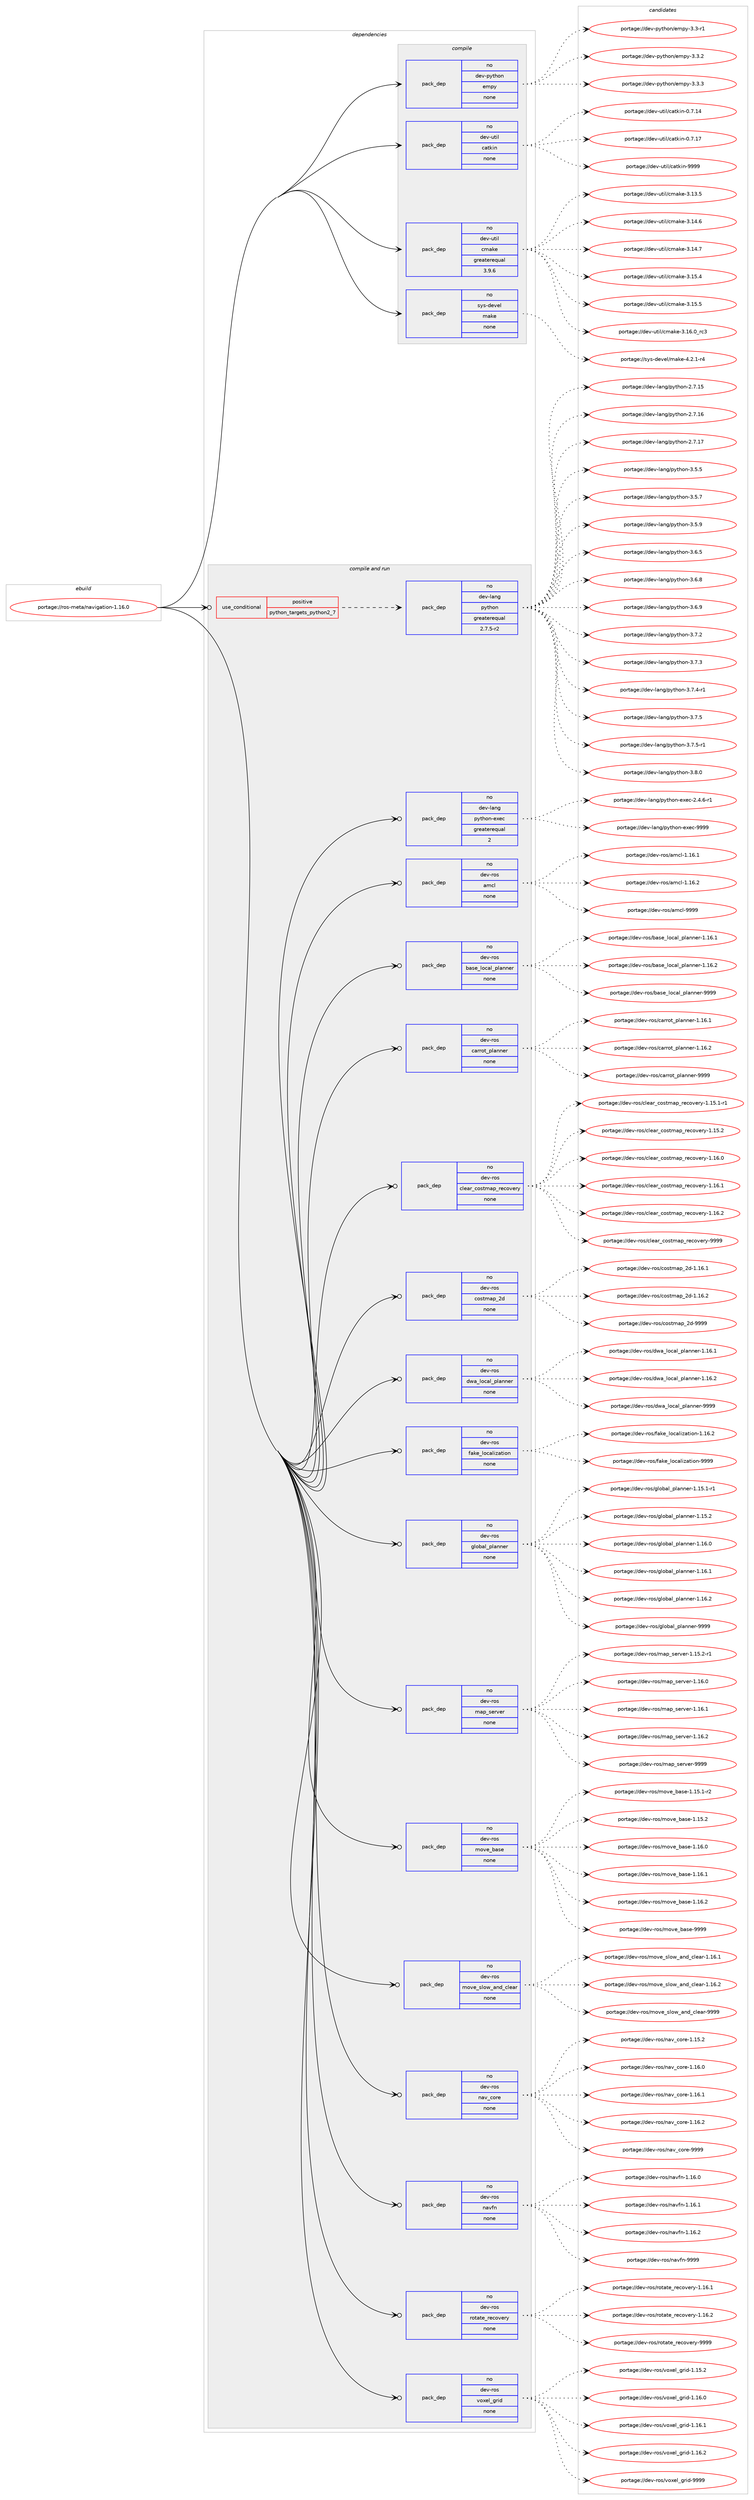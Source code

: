 digraph prolog {

# *************
# Graph options
# *************

newrank=true;
concentrate=true;
compound=true;
graph [rankdir=LR,fontname=Helvetica,fontsize=10,ranksep=1.5];#, ranksep=2.5, nodesep=0.2];
edge  [arrowhead=vee];
node  [fontname=Helvetica,fontsize=10];

# **********
# The ebuild
# **********

subgraph cluster_leftcol {
color=gray;
rank=same;
label=<<i>ebuild</i>>;
id [label="portage://ros-meta/navigation-1.16.0", color=red, width=4, href="../ros-meta/navigation-1.16.0.svg"];
}

# ****************
# The dependencies
# ****************

subgraph cluster_midcol {
color=gray;
label=<<i>dependencies</i>>;
subgraph cluster_compile {
fillcolor="#eeeeee";
style=filled;
label=<<i>compile</i>>;
subgraph pack279126 {
dependency380539 [label=<<TABLE BORDER="0" CELLBORDER="1" CELLSPACING="0" CELLPADDING="4" WIDTH="220"><TR><TD ROWSPAN="6" CELLPADDING="30">pack_dep</TD></TR><TR><TD WIDTH="110">no</TD></TR><TR><TD>dev-python</TD></TR><TR><TD>empy</TD></TR><TR><TD>none</TD></TR><TR><TD></TD></TR></TABLE>>, shape=none, color=blue];
}
id:e -> dependency380539:w [weight=20,style="solid",arrowhead="vee"];
subgraph pack279127 {
dependency380540 [label=<<TABLE BORDER="0" CELLBORDER="1" CELLSPACING="0" CELLPADDING="4" WIDTH="220"><TR><TD ROWSPAN="6" CELLPADDING="30">pack_dep</TD></TR><TR><TD WIDTH="110">no</TD></TR><TR><TD>dev-util</TD></TR><TR><TD>catkin</TD></TR><TR><TD>none</TD></TR><TR><TD></TD></TR></TABLE>>, shape=none, color=blue];
}
id:e -> dependency380540:w [weight=20,style="solid",arrowhead="vee"];
subgraph pack279128 {
dependency380541 [label=<<TABLE BORDER="0" CELLBORDER="1" CELLSPACING="0" CELLPADDING="4" WIDTH="220"><TR><TD ROWSPAN="6" CELLPADDING="30">pack_dep</TD></TR><TR><TD WIDTH="110">no</TD></TR><TR><TD>dev-util</TD></TR><TR><TD>cmake</TD></TR><TR><TD>greaterequal</TD></TR><TR><TD>3.9.6</TD></TR></TABLE>>, shape=none, color=blue];
}
id:e -> dependency380541:w [weight=20,style="solid",arrowhead="vee"];
subgraph pack279129 {
dependency380542 [label=<<TABLE BORDER="0" CELLBORDER="1" CELLSPACING="0" CELLPADDING="4" WIDTH="220"><TR><TD ROWSPAN="6" CELLPADDING="30">pack_dep</TD></TR><TR><TD WIDTH="110">no</TD></TR><TR><TD>sys-devel</TD></TR><TR><TD>make</TD></TR><TR><TD>none</TD></TR><TR><TD></TD></TR></TABLE>>, shape=none, color=blue];
}
id:e -> dependency380542:w [weight=20,style="solid",arrowhead="vee"];
}
subgraph cluster_compileandrun {
fillcolor="#eeeeee";
style=filled;
label=<<i>compile and run</i>>;
subgraph cond94985 {
dependency380543 [label=<<TABLE BORDER="0" CELLBORDER="1" CELLSPACING="0" CELLPADDING="4"><TR><TD ROWSPAN="3" CELLPADDING="10">use_conditional</TD></TR><TR><TD>positive</TD></TR><TR><TD>python_targets_python2_7</TD></TR></TABLE>>, shape=none, color=red];
subgraph pack279130 {
dependency380544 [label=<<TABLE BORDER="0" CELLBORDER="1" CELLSPACING="0" CELLPADDING="4" WIDTH="220"><TR><TD ROWSPAN="6" CELLPADDING="30">pack_dep</TD></TR><TR><TD WIDTH="110">no</TD></TR><TR><TD>dev-lang</TD></TR><TR><TD>python</TD></TR><TR><TD>greaterequal</TD></TR><TR><TD>2.7.5-r2</TD></TR></TABLE>>, shape=none, color=blue];
}
dependency380543:e -> dependency380544:w [weight=20,style="dashed",arrowhead="vee"];
}
id:e -> dependency380543:w [weight=20,style="solid",arrowhead="odotvee"];
subgraph pack279131 {
dependency380545 [label=<<TABLE BORDER="0" CELLBORDER="1" CELLSPACING="0" CELLPADDING="4" WIDTH="220"><TR><TD ROWSPAN="6" CELLPADDING="30">pack_dep</TD></TR><TR><TD WIDTH="110">no</TD></TR><TR><TD>dev-lang</TD></TR><TR><TD>python-exec</TD></TR><TR><TD>greaterequal</TD></TR><TR><TD>2</TD></TR></TABLE>>, shape=none, color=blue];
}
id:e -> dependency380545:w [weight=20,style="solid",arrowhead="odotvee"];
subgraph pack279132 {
dependency380546 [label=<<TABLE BORDER="0" CELLBORDER="1" CELLSPACING="0" CELLPADDING="4" WIDTH="220"><TR><TD ROWSPAN="6" CELLPADDING="30">pack_dep</TD></TR><TR><TD WIDTH="110">no</TD></TR><TR><TD>dev-ros</TD></TR><TR><TD>amcl</TD></TR><TR><TD>none</TD></TR><TR><TD></TD></TR></TABLE>>, shape=none, color=blue];
}
id:e -> dependency380546:w [weight=20,style="solid",arrowhead="odotvee"];
subgraph pack279133 {
dependency380547 [label=<<TABLE BORDER="0" CELLBORDER="1" CELLSPACING="0" CELLPADDING="4" WIDTH="220"><TR><TD ROWSPAN="6" CELLPADDING="30">pack_dep</TD></TR><TR><TD WIDTH="110">no</TD></TR><TR><TD>dev-ros</TD></TR><TR><TD>base_local_planner</TD></TR><TR><TD>none</TD></TR><TR><TD></TD></TR></TABLE>>, shape=none, color=blue];
}
id:e -> dependency380547:w [weight=20,style="solid",arrowhead="odotvee"];
subgraph pack279134 {
dependency380548 [label=<<TABLE BORDER="0" CELLBORDER="1" CELLSPACING="0" CELLPADDING="4" WIDTH="220"><TR><TD ROWSPAN="6" CELLPADDING="30">pack_dep</TD></TR><TR><TD WIDTH="110">no</TD></TR><TR><TD>dev-ros</TD></TR><TR><TD>carrot_planner</TD></TR><TR><TD>none</TD></TR><TR><TD></TD></TR></TABLE>>, shape=none, color=blue];
}
id:e -> dependency380548:w [weight=20,style="solid",arrowhead="odotvee"];
subgraph pack279135 {
dependency380549 [label=<<TABLE BORDER="0" CELLBORDER="1" CELLSPACING="0" CELLPADDING="4" WIDTH="220"><TR><TD ROWSPAN="6" CELLPADDING="30">pack_dep</TD></TR><TR><TD WIDTH="110">no</TD></TR><TR><TD>dev-ros</TD></TR><TR><TD>clear_costmap_recovery</TD></TR><TR><TD>none</TD></TR><TR><TD></TD></TR></TABLE>>, shape=none, color=blue];
}
id:e -> dependency380549:w [weight=20,style="solid",arrowhead="odotvee"];
subgraph pack279136 {
dependency380550 [label=<<TABLE BORDER="0" CELLBORDER="1" CELLSPACING="0" CELLPADDING="4" WIDTH="220"><TR><TD ROWSPAN="6" CELLPADDING="30">pack_dep</TD></TR><TR><TD WIDTH="110">no</TD></TR><TR><TD>dev-ros</TD></TR><TR><TD>costmap_2d</TD></TR><TR><TD>none</TD></TR><TR><TD></TD></TR></TABLE>>, shape=none, color=blue];
}
id:e -> dependency380550:w [weight=20,style="solid",arrowhead="odotvee"];
subgraph pack279137 {
dependency380551 [label=<<TABLE BORDER="0" CELLBORDER="1" CELLSPACING="0" CELLPADDING="4" WIDTH="220"><TR><TD ROWSPAN="6" CELLPADDING="30">pack_dep</TD></TR><TR><TD WIDTH="110">no</TD></TR><TR><TD>dev-ros</TD></TR><TR><TD>dwa_local_planner</TD></TR><TR><TD>none</TD></TR><TR><TD></TD></TR></TABLE>>, shape=none, color=blue];
}
id:e -> dependency380551:w [weight=20,style="solid",arrowhead="odotvee"];
subgraph pack279138 {
dependency380552 [label=<<TABLE BORDER="0" CELLBORDER="1" CELLSPACING="0" CELLPADDING="4" WIDTH="220"><TR><TD ROWSPAN="6" CELLPADDING="30">pack_dep</TD></TR><TR><TD WIDTH="110">no</TD></TR><TR><TD>dev-ros</TD></TR><TR><TD>fake_localization</TD></TR><TR><TD>none</TD></TR><TR><TD></TD></TR></TABLE>>, shape=none, color=blue];
}
id:e -> dependency380552:w [weight=20,style="solid",arrowhead="odotvee"];
subgraph pack279139 {
dependency380553 [label=<<TABLE BORDER="0" CELLBORDER="1" CELLSPACING="0" CELLPADDING="4" WIDTH="220"><TR><TD ROWSPAN="6" CELLPADDING="30">pack_dep</TD></TR><TR><TD WIDTH="110">no</TD></TR><TR><TD>dev-ros</TD></TR><TR><TD>global_planner</TD></TR><TR><TD>none</TD></TR><TR><TD></TD></TR></TABLE>>, shape=none, color=blue];
}
id:e -> dependency380553:w [weight=20,style="solid",arrowhead="odotvee"];
subgraph pack279140 {
dependency380554 [label=<<TABLE BORDER="0" CELLBORDER="1" CELLSPACING="0" CELLPADDING="4" WIDTH="220"><TR><TD ROWSPAN="6" CELLPADDING="30">pack_dep</TD></TR><TR><TD WIDTH="110">no</TD></TR><TR><TD>dev-ros</TD></TR><TR><TD>map_server</TD></TR><TR><TD>none</TD></TR><TR><TD></TD></TR></TABLE>>, shape=none, color=blue];
}
id:e -> dependency380554:w [weight=20,style="solid",arrowhead="odotvee"];
subgraph pack279141 {
dependency380555 [label=<<TABLE BORDER="0" CELLBORDER="1" CELLSPACING="0" CELLPADDING="4" WIDTH="220"><TR><TD ROWSPAN="6" CELLPADDING="30">pack_dep</TD></TR><TR><TD WIDTH="110">no</TD></TR><TR><TD>dev-ros</TD></TR><TR><TD>move_base</TD></TR><TR><TD>none</TD></TR><TR><TD></TD></TR></TABLE>>, shape=none, color=blue];
}
id:e -> dependency380555:w [weight=20,style="solid",arrowhead="odotvee"];
subgraph pack279142 {
dependency380556 [label=<<TABLE BORDER="0" CELLBORDER="1" CELLSPACING="0" CELLPADDING="4" WIDTH="220"><TR><TD ROWSPAN="6" CELLPADDING="30">pack_dep</TD></TR><TR><TD WIDTH="110">no</TD></TR><TR><TD>dev-ros</TD></TR><TR><TD>move_slow_and_clear</TD></TR><TR><TD>none</TD></TR><TR><TD></TD></TR></TABLE>>, shape=none, color=blue];
}
id:e -> dependency380556:w [weight=20,style="solid",arrowhead="odotvee"];
subgraph pack279143 {
dependency380557 [label=<<TABLE BORDER="0" CELLBORDER="1" CELLSPACING="0" CELLPADDING="4" WIDTH="220"><TR><TD ROWSPAN="6" CELLPADDING="30">pack_dep</TD></TR><TR><TD WIDTH="110">no</TD></TR><TR><TD>dev-ros</TD></TR><TR><TD>nav_core</TD></TR><TR><TD>none</TD></TR><TR><TD></TD></TR></TABLE>>, shape=none, color=blue];
}
id:e -> dependency380557:w [weight=20,style="solid",arrowhead="odotvee"];
subgraph pack279144 {
dependency380558 [label=<<TABLE BORDER="0" CELLBORDER="1" CELLSPACING="0" CELLPADDING="4" WIDTH="220"><TR><TD ROWSPAN="6" CELLPADDING="30">pack_dep</TD></TR><TR><TD WIDTH="110">no</TD></TR><TR><TD>dev-ros</TD></TR><TR><TD>navfn</TD></TR><TR><TD>none</TD></TR><TR><TD></TD></TR></TABLE>>, shape=none, color=blue];
}
id:e -> dependency380558:w [weight=20,style="solid",arrowhead="odotvee"];
subgraph pack279145 {
dependency380559 [label=<<TABLE BORDER="0" CELLBORDER="1" CELLSPACING="0" CELLPADDING="4" WIDTH="220"><TR><TD ROWSPAN="6" CELLPADDING="30">pack_dep</TD></TR><TR><TD WIDTH="110">no</TD></TR><TR><TD>dev-ros</TD></TR><TR><TD>rotate_recovery</TD></TR><TR><TD>none</TD></TR><TR><TD></TD></TR></TABLE>>, shape=none, color=blue];
}
id:e -> dependency380559:w [weight=20,style="solid",arrowhead="odotvee"];
subgraph pack279146 {
dependency380560 [label=<<TABLE BORDER="0" CELLBORDER="1" CELLSPACING="0" CELLPADDING="4" WIDTH="220"><TR><TD ROWSPAN="6" CELLPADDING="30">pack_dep</TD></TR><TR><TD WIDTH="110">no</TD></TR><TR><TD>dev-ros</TD></TR><TR><TD>voxel_grid</TD></TR><TR><TD>none</TD></TR><TR><TD></TD></TR></TABLE>>, shape=none, color=blue];
}
id:e -> dependency380560:w [weight=20,style="solid",arrowhead="odotvee"];
}
subgraph cluster_run {
fillcolor="#eeeeee";
style=filled;
label=<<i>run</i>>;
}
}

# **************
# The candidates
# **************

subgraph cluster_choices {
rank=same;
color=gray;
label=<<i>candidates</i>>;

subgraph choice279126 {
color=black;
nodesep=1;
choiceportage1001011184511212111610411111047101109112121455146514511449 [label="portage://dev-python/empy-3.3-r1", color=red, width=4,href="../dev-python/empy-3.3-r1.svg"];
choiceportage1001011184511212111610411111047101109112121455146514650 [label="portage://dev-python/empy-3.3.2", color=red, width=4,href="../dev-python/empy-3.3.2.svg"];
choiceportage1001011184511212111610411111047101109112121455146514651 [label="portage://dev-python/empy-3.3.3", color=red, width=4,href="../dev-python/empy-3.3.3.svg"];
dependency380539:e -> choiceportage1001011184511212111610411111047101109112121455146514511449:w [style=dotted,weight="100"];
dependency380539:e -> choiceportage1001011184511212111610411111047101109112121455146514650:w [style=dotted,weight="100"];
dependency380539:e -> choiceportage1001011184511212111610411111047101109112121455146514651:w [style=dotted,weight="100"];
}
subgraph choice279127 {
color=black;
nodesep=1;
choiceportage1001011184511711610510847999711610710511045484655464952 [label="portage://dev-util/catkin-0.7.14", color=red, width=4,href="../dev-util/catkin-0.7.14.svg"];
choiceportage1001011184511711610510847999711610710511045484655464955 [label="portage://dev-util/catkin-0.7.17", color=red, width=4,href="../dev-util/catkin-0.7.17.svg"];
choiceportage100101118451171161051084799971161071051104557575757 [label="portage://dev-util/catkin-9999", color=red, width=4,href="../dev-util/catkin-9999.svg"];
dependency380540:e -> choiceportage1001011184511711610510847999711610710511045484655464952:w [style=dotted,weight="100"];
dependency380540:e -> choiceportage1001011184511711610510847999711610710511045484655464955:w [style=dotted,weight="100"];
dependency380540:e -> choiceportage100101118451171161051084799971161071051104557575757:w [style=dotted,weight="100"];
}
subgraph choice279128 {
color=black;
nodesep=1;
choiceportage1001011184511711610510847991099710710145514649514653 [label="portage://dev-util/cmake-3.13.5", color=red, width=4,href="../dev-util/cmake-3.13.5.svg"];
choiceportage1001011184511711610510847991099710710145514649524654 [label="portage://dev-util/cmake-3.14.6", color=red, width=4,href="../dev-util/cmake-3.14.6.svg"];
choiceportage1001011184511711610510847991099710710145514649524655 [label="portage://dev-util/cmake-3.14.7", color=red, width=4,href="../dev-util/cmake-3.14.7.svg"];
choiceportage1001011184511711610510847991099710710145514649534652 [label="portage://dev-util/cmake-3.15.4", color=red, width=4,href="../dev-util/cmake-3.15.4.svg"];
choiceportage1001011184511711610510847991099710710145514649534653 [label="portage://dev-util/cmake-3.15.5", color=red, width=4,href="../dev-util/cmake-3.15.5.svg"];
choiceportage1001011184511711610510847991099710710145514649544648951149951 [label="portage://dev-util/cmake-3.16.0_rc3", color=red, width=4,href="../dev-util/cmake-3.16.0_rc3.svg"];
dependency380541:e -> choiceportage1001011184511711610510847991099710710145514649514653:w [style=dotted,weight="100"];
dependency380541:e -> choiceportage1001011184511711610510847991099710710145514649524654:w [style=dotted,weight="100"];
dependency380541:e -> choiceportage1001011184511711610510847991099710710145514649524655:w [style=dotted,weight="100"];
dependency380541:e -> choiceportage1001011184511711610510847991099710710145514649534652:w [style=dotted,weight="100"];
dependency380541:e -> choiceportage1001011184511711610510847991099710710145514649534653:w [style=dotted,weight="100"];
dependency380541:e -> choiceportage1001011184511711610510847991099710710145514649544648951149951:w [style=dotted,weight="100"];
}
subgraph choice279129 {
color=black;
nodesep=1;
choiceportage1151211154510010111810110847109971071014552465046494511452 [label="portage://sys-devel/make-4.2.1-r4", color=red, width=4,href="../sys-devel/make-4.2.1-r4.svg"];
dependency380542:e -> choiceportage1151211154510010111810110847109971071014552465046494511452:w [style=dotted,weight="100"];
}
subgraph choice279130 {
color=black;
nodesep=1;
choiceportage10010111845108971101034711212111610411111045504655464953 [label="portage://dev-lang/python-2.7.15", color=red, width=4,href="../dev-lang/python-2.7.15.svg"];
choiceportage10010111845108971101034711212111610411111045504655464954 [label="portage://dev-lang/python-2.7.16", color=red, width=4,href="../dev-lang/python-2.7.16.svg"];
choiceportage10010111845108971101034711212111610411111045504655464955 [label="portage://dev-lang/python-2.7.17", color=red, width=4,href="../dev-lang/python-2.7.17.svg"];
choiceportage100101118451089711010347112121116104111110455146534653 [label="portage://dev-lang/python-3.5.5", color=red, width=4,href="../dev-lang/python-3.5.5.svg"];
choiceportage100101118451089711010347112121116104111110455146534655 [label="portage://dev-lang/python-3.5.7", color=red, width=4,href="../dev-lang/python-3.5.7.svg"];
choiceportage100101118451089711010347112121116104111110455146534657 [label="portage://dev-lang/python-3.5.9", color=red, width=4,href="../dev-lang/python-3.5.9.svg"];
choiceportage100101118451089711010347112121116104111110455146544653 [label="portage://dev-lang/python-3.6.5", color=red, width=4,href="../dev-lang/python-3.6.5.svg"];
choiceportage100101118451089711010347112121116104111110455146544656 [label="portage://dev-lang/python-3.6.8", color=red, width=4,href="../dev-lang/python-3.6.8.svg"];
choiceportage100101118451089711010347112121116104111110455146544657 [label="portage://dev-lang/python-3.6.9", color=red, width=4,href="../dev-lang/python-3.6.9.svg"];
choiceportage100101118451089711010347112121116104111110455146554650 [label="portage://dev-lang/python-3.7.2", color=red, width=4,href="../dev-lang/python-3.7.2.svg"];
choiceportage100101118451089711010347112121116104111110455146554651 [label="portage://dev-lang/python-3.7.3", color=red, width=4,href="../dev-lang/python-3.7.3.svg"];
choiceportage1001011184510897110103471121211161041111104551465546524511449 [label="portage://dev-lang/python-3.7.4-r1", color=red, width=4,href="../dev-lang/python-3.7.4-r1.svg"];
choiceportage100101118451089711010347112121116104111110455146554653 [label="portage://dev-lang/python-3.7.5", color=red, width=4,href="../dev-lang/python-3.7.5.svg"];
choiceportage1001011184510897110103471121211161041111104551465546534511449 [label="portage://dev-lang/python-3.7.5-r1", color=red, width=4,href="../dev-lang/python-3.7.5-r1.svg"];
choiceportage100101118451089711010347112121116104111110455146564648 [label="portage://dev-lang/python-3.8.0", color=red, width=4,href="../dev-lang/python-3.8.0.svg"];
dependency380544:e -> choiceportage10010111845108971101034711212111610411111045504655464953:w [style=dotted,weight="100"];
dependency380544:e -> choiceportage10010111845108971101034711212111610411111045504655464954:w [style=dotted,weight="100"];
dependency380544:e -> choiceportage10010111845108971101034711212111610411111045504655464955:w [style=dotted,weight="100"];
dependency380544:e -> choiceportage100101118451089711010347112121116104111110455146534653:w [style=dotted,weight="100"];
dependency380544:e -> choiceportage100101118451089711010347112121116104111110455146534655:w [style=dotted,weight="100"];
dependency380544:e -> choiceportage100101118451089711010347112121116104111110455146534657:w [style=dotted,weight="100"];
dependency380544:e -> choiceportage100101118451089711010347112121116104111110455146544653:w [style=dotted,weight="100"];
dependency380544:e -> choiceportage100101118451089711010347112121116104111110455146544656:w [style=dotted,weight="100"];
dependency380544:e -> choiceportage100101118451089711010347112121116104111110455146544657:w [style=dotted,weight="100"];
dependency380544:e -> choiceportage100101118451089711010347112121116104111110455146554650:w [style=dotted,weight="100"];
dependency380544:e -> choiceportage100101118451089711010347112121116104111110455146554651:w [style=dotted,weight="100"];
dependency380544:e -> choiceportage1001011184510897110103471121211161041111104551465546524511449:w [style=dotted,weight="100"];
dependency380544:e -> choiceportage100101118451089711010347112121116104111110455146554653:w [style=dotted,weight="100"];
dependency380544:e -> choiceportage1001011184510897110103471121211161041111104551465546534511449:w [style=dotted,weight="100"];
dependency380544:e -> choiceportage100101118451089711010347112121116104111110455146564648:w [style=dotted,weight="100"];
}
subgraph choice279131 {
color=black;
nodesep=1;
choiceportage10010111845108971101034711212111610411111045101120101994550465246544511449 [label="portage://dev-lang/python-exec-2.4.6-r1", color=red, width=4,href="../dev-lang/python-exec-2.4.6-r1.svg"];
choiceportage10010111845108971101034711212111610411111045101120101994557575757 [label="portage://dev-lang/python-exec-9999", color=red, width=4,href="../dev-lang/python-exec-9999.svg"];
dependency380545:e -> choiceportage10010111845108971101034711212111610411111045101120101994550465246544511449:w [style=dotted,weight="100"];
dependency380545:e -> choiceportage10010111845108971101034711212111610411111045101120101994557575757:w [style=dotted,weight="100"];
}
subgraph choice279132 {
color=black;
nodesep=1;
choiceportage1001011184511411111547971099910845494649544649 [label="portage://dev-ros/amcl-1.16.1", color=red, width=4,href="../dev-ros/amcl-1.16.1.svg"];
choiceportage1001011184511411111547971099910845494649544650 [label="portage://dev-ros/amcl-1.16.2", color=red, width=4,href="../dev-ros/amcl-1.16.2.svg"];
choiceportage100101118451141111154797109991084557575757 [label="portage://dev-ros/amcl-9999", color=red, width=4,href="../dev-ros/amcl-9999.svg"];
dependency380546:e -> choiceportage1001011184511411111547971099910845494649544649:w [style=dotted,weight="100"];
dependency380546:e -> choiceportage1001011184511411111547971099910845494649544650:w [style=dotted,weight="100"];
dependency380546:e -> choiceportage100101118451141111154797109991084557575757:w [style=dotted,weight="100"];
}
subgraph choice279133 {
color=black;
nodesep=1;
choiceportage10010111845114111115479897115101951081119997108951121089711011010111445494649544649 [label="portage://dev-ros/base_local_planner-1.16.1", color=red, width=4,href="../dev-ros/base_local_planner-1.16.1.svg"];
choiceportage10010111845114111115479897115101951081119997108951121089711011010111445494649544650 [label="portage://dev-ros/base_local_planner-1.16.2", color=red, width=4,href="../dev-ros/base_local_planner-1.16.2.svg"];
choiceportage1001011184511411111547989711510195108111999710895112108971101101011144557575757 [label="portage://dev-ros/base_local_planner-9999", color=red, width=4,href="../dev-ros/base_local_planner-9999.svg"];
dependency380547:e -> choiceportage10010111845114111115479897115101951081119997108951121089711011010111445494649544649:w [style=dotted,weight="100"];
dependency380547:e -> choiceportage10010111845114111115479897115101951081119997108951121089711011010111445494649544650:w [style=dotted,weight="100"];
dependency380547:e -> choiceportage1001011184511411111547989711510195108111999710895112108971101101011144557575757:w [style=dotted,weight="100"];
}
subgraph choice279134 {
color=black;
nodesep=1;
choiceportage10010111845114111115479997114114111116951121089711011010111445494649544649 [label="portage://dev-ros/carrot_planner-1.16.1", color=red, width=4,href="../dev-ros/carrot_planner-1.16.1.svg"];
choiceportage10010111845114111115479997114114111116951121089711011010111445494649544650 [label="portage://dev-ros/carrot_planner-1.16.2", color=red, width=4,href="../dev-ros/carrot_planner-1.16.2.svg"];
choiceportage1001011184511411111547999711411411111695112108971101101011144557575757 [label="portage://dev-ros/carrot_planner-9999", color=red, width=4,href="../dev-ros/carrot_planner-9999.svg"];
dependency380548:e -> choiceportage10010111845114111115479997114114111116951121089711011010111445494649544649:w [style=dotted,weight="100"];
dependency380548:e -> choiceportage10010111845114111115479997114114111116951121089711011010111445494649544650:w [style=dotted,weight="100"];
dependency380548:e -> choiceportage1001011184511411111547999711411411111695112108971101101011144557575757:w [style=dotted,weight="100"];
}
subgraph choice279135 {
color=black;
nodesep=1;
choiceportage100101118451141111154799108101971149599111115116109971129511410199111118101114121454946495346494511449 [label="portage://dev-ros/clear_costmap_recovery-1.15.1-r1", color=red, width=4,href="../dev-ros/clear_costmap_recovery-1.15.1-r1.svg"];
choiceportage10010111845114111115479910810197114959911111511610997112951141019911111810111412145494649534650 [label="portage://dev-ros/clear_costmap_recovery-1.15.2", color=red, width=4,href="../dev-ros/clear_costmap_recovery-1.15.2.svg"];
choiceportage10010111845114111115479910810197114959911111511610997112951141019911111810111412145494649544648 [label="portage://dev-ros/clear_costmap_recovery-1.16.0", color=red, width=4,href="../dev-ros/clear_costmap_recovery-1.16.0.svg"];
choiceportage10010111845114111115479910810197114959911111511610997112951141019911111810111412145494649544649 [label="portage://dev-ros/clear_costmap_recovery-1.16.1", color=red, width=4,href="../dev-ros/clear_costmap_recovery-1.16.1.svg"];
choiceportage10010111845114111115479910810197114959911111511610997112951141019911111810111412145494649544650 [label="portage://dev-ros/clear_costmap_recovery-1.16.2", color=red, width=4,href="../dev-ros/clear_costmap_recovery-1.16.2.svg"];
choiceportage1001011184511411111547991081019711495991111151161099711295114101991111181011141214557575757 [label="portage://dev-ros/clear_costmap_recovery-9999", color=red, width=4,href="../dev-ros/clear_costmap_recovery-9999.svg"];
dependency380549:e -> choiceportage100101118451141111154799108101971149599111115116109971129511410199111118101114121454946495346494511449:w [style=dotted,weight="100"];
dependency380549:e -> choiceportage10010111845114111115479910810197114959911111511610997112951141019911111810111412145494649534650:w [style=dotted,weight="100"];
dependency380549:e -> choiceportage10010111845114111115479910810197114959911111511610997112951141019911111810111412145494649544648:w [style=dotted,weight="100"];
dependency380549:e -> choiceportage10010111845114111115479910810197114959911111511610997112951141019911111810111412145494649544649:w [style=dotted,weight="100"];
dependency380549:e -> choiceportage10010111845114111115479910810197114959911111511610997112951141019911111810111412145494649544650:w [style=dotted,weight="100"];
dependency380549:e -> choiceportage1001011184511411111547991081019711495991111151161099711295114101991111181011141214557575757:w [style=dotted,weight="100"];
}
subgraph choice279136 {
color=black;
nodesep=1;
choiceportage10010111845114111115479911111511610997112955010045494649544649 [label="portage://dev-ros/costmap_2d-1.16.1", color=red, width=4,href="../dev-ros/costmap_2d-1.16.1.svg"];
choiceportage10010111845114111115479911111511610997112955010045494649544650 [label="portage://dev-ros/costmap_2d-1.16.2", color=red, width=4,href="../dev-ros/costmap_2d-1.16.2.svg"];
choiceportage1001011184511411111547991111151161099711295501004557575757 [label="portage://dev-ros/costmap_2d-9999", color=red, width=4,href="../dev-ros/costmap_2d-9999.svg"];
dependency380550:e -> choiceportage10010111845114111115479911111511610997112955010045494649544649:w [style=dotted,weight="100"];
dependency380550:e -> choiceportage10010111845114111115479911111511610997112955010045494649544650:w [style=dotted,weight="100"];
dependency380550:e -> choiceportage1001011184511411111547991111151161099711295501004557575757:w [style=dotted,weight="100"];
}
subgraph choice279137 {
color=black;
nodesep=1;
choiceportage100101118451141111154710011997951081119997108951121089711011010111445494649544649 [label="portage://dev-ros/dwa_local_planner-1.16.1", color=red, width=4,href="../dev-ros/dwa_local_planner-1.16.1.svg"];
choiceportage100101118451141111154710011997951081119997108951121089711011010111445494649544650 [label="portage://dev-ros/dwa_local_planner-1.16.2", color=red, width=4,href="../dev-ros/dwa_local_planner-1.16.2.svg"];
choiceportage10010111845114111115471001199795108111999710895112108971101101011144557575757 [label="portage://dev-ros/dwa_local_planner-9999", color=red, width=4,href="../dev-ros/dwa_local_planner-9999.svg"];
dependency380551:e -> choiceportage100101118451141111154710011997951081119997108951121089711011010111445494649544649:w [style=dotted,weight="100"];
dependency380551:e -> choiceportage100101118451141111154710011997951081119997108951121089711011010111445494649544650:w [style=dotted,weight="100"];
dependency380551:e -> choiceportage10010111845114111115471001199795108111999710895112108971101101011144557575757:w [style=dotted,weight="100"];
}
subgraph choice279138 {
color=black;
nodesep=1;
choiceportage1001011184511411111547102971071019510811199971081051229711610511111045494649544650 [label="portage://dev-ros/fake_localization-1.16.2", color=red, width=4,href="../dev-ros/fake_localization-1.16.2.svg"];
choiceportage100101118451141111154710297107101951081119997108105122971161051111104557575757 [label="portage://dev-ros/fake_localization-9999", color=red, width=4,href="../dev-ros/fake_localization-9999.svg"];
dependency380552:e -> choiceportage1001011184511411111547102971071019510811199971081051229711610511111045494649544650:w [style=dotted,weight="100"];
dependency380552:e -> choiceportage100101118451141111154710297107101951081119997108105122971161051111104557575757:w [style=dotted,weight="100"];
}
subgraph choice279139 {
color=black;
nodesep=1;
choiceportage100101118451141111154710310811198971089511210897110110101114454946495346494511449 [label="portage://dev-ros/global_planner-1.15.1-r1", color=red, width=4,href="../dev-ros/global_planner-1.15.1-r1.svg"];
choiceportage10010111845114111115471031081119897108951121089711011010111445494649534650 [label="portage://dev-ros/global_planner-1.15.2", color=red, width=4,href="../dev-ros/global_planner-1.15.2.svg"];
choiceportage10010111845114111115471031081119897108951121089711011010111445494649544648 [label="portage://dev-ros/global_planner-1.16.0", color=red, width=4,href="../dev-ros/global_planner-1.16.0.svg"];
choiceportage10010111845114111115471031081119897108951121089711011010111445494649544649 [label="portage://dev-ros/global_planner-1.16.1", color=red, width=4,href="../dev-ros/global_planner-1.16.1.svg"];
choiceportage10010111845114111115471031081119897108951121089711011010111445494649544650 [label="portage://dev-ros/global_planner-1.16.2", color=red, width=4,href="../dev-ros/global_planner-1.16.2.svg"];
choiceportage1001011184511411111547103108111989710895112108971101101011144557575757 [label="portage://dev-ros/global_planner-9999", color=red, width=4,href="../dev-ros/global_planner-9999.svg"];
dependency380553:e -> choiceportage100101118451141111154710310811198971089511210897110110101114454946495346494511449:w [style=dotted,weight="100"];
dependency380553:e -> choiceportage10010111845114111115471031081119897108951121089711011010111445494649534650:w [style=dotted,weight="100"];
dependency380553:e -> choiceportage10010111845114111115471031081119897108951121089711011010111445494649544648:w [style=dotted,weight="100"];
dependency380553:e -> choiceportage10010111845114111115471031081119897108951121089711011010111445494649544649:w [style=dotted,weight="100"];
dependency380553:e -> choiceportage10010111845114111115471031081119897108951121089711011010111445494649544650:w [style=dotted,weight="100"];
dependency380553:e -> choiceportage1001011184511411111547103108111989710895112108971101101011144557575757:w [style=dotted,weight="100"];
}
subgraph choice279140 {
color=black;
nodesep=1;
choiceportage10010111845114111115471099711295115101114118101114454946495346504511449 [label="portage://dev-ros/map_server-1.15.2-r1", color=red, width=4,href="../dev-ros/map_server-1.15.2-r1.svg"];
choiceportage1001011184511411111547109971129511510111411810111445494649544648 [label="portage://dev-ros/map_server-1.16.0", color=red, width=4,href="../dev-ros/map_server-1.16.0.svg"];
choiceportage1001011184511411111547109971129511510111411810111445494649544649 [label="portage://dev-ros/map_server-1.16.1", color=red, width=4,href="../dev-ros/map_server-1.16.1.svg"];
choiceportage1001011184511411111547109971129511510111411810111445494649544650 [label="portage://dev-ros/map_server-1.16.2", color=red, width=4,href="../dev-ros/map_server-1.16.2.svg"];
choiceportage100101118451141111154710997112951151011141181011144557575757 [label="portage://dev-ros/map_server-9999", color=red, width=4,href="../dev-ros/map_server-9999.svg"];
dependency380554:e -> choiceportage10010111845114111115471099711295115101114118101114454946495346504511449:w [style=dotted,weight="100"];
dependency380554:e -> choiceportage1001011184511411111547109971129511510111411810111445494649544648:w [style=dotted,weight="100"];
dependency380554:e -> choiceportage1001011184511411111547109971129511510111411810111445494649544649:w [style=dotted,weight="100"];
dependency380554:e -> choiceportage1001011184511411111547109971129511510111411810111445494649544650:w [style=dotted,weight="100"];
dependency380554:e -> choiceportage100101118451141111154710997112951151011141181011144557575757:w [style=dotted,weight="100"];
}
subgraph choice279141 {
color=black;
nodesep=1;
choiceportage1001011184511411111547109111118101959897115101454946495346494511450 [label="portage://dev-ros/move_base-1.15.1-r2", color=red, width=4,href="../dev-ros/move_base-1.15.1-r2.svg"];
choiceportage100101118451141111154710911111810195989711510145494649534650 [label="portage://dev-ros/move_base-1.15.2", color=red, width=4,href="../dev-ros/move_base-1.15.2.svg"];
choiceportage100101118451141111154710911111810195989711510145494649544648 [label="portage://dev-ros/move_base-1.16.0", color=red, width=4,href="../dev-ros/move_base-1.16.0.svg"];
choiceportage100101118451141111154710911111810195989711510145494649544649 [label="portage://dev-ros/move_base-1.16.1", color=red, width=4,href="../dev-ros/move_base-1.16.1.svg"];
choiceportage100101118451141111154710911111810195989711510145494649544650 [label="portage://dev-ros/move_base-1.16.2", color=red, width=4,href="../dev-ros/move_base-1.16.2.svg"];
choiceportage10010111845114111115471091111181019598971151014557575757 [label="portage://dev-ros/move_base-9999", color=red, width=4,href="../dev-ros/move_base-9999.svg"];
dependency380555:e -> choiceportage1001011184511411111547109111118101959897115101454946495346494511450:w [style=dotted,weight="100"];
dependency380555:e -> choiceportage100101118451141111154710911111810195989711510145494649534650:w [style=dotted,weight="100"];
dependency380555:e -> choiceportage100101118451141111154710911111810195989711510145494649544648:w [style=dotted,weight="100"];
dependency380555:e -> choiceportage100101118451141111154710911111810195989711510145494649544649:w [style=dotted,weight="100"];
dependency380555:e -> choiceportage100101118451141111154710911111810195989711510145494649544650:w [style=dotted,weight="100"];
dependency380555:e -> choiceportage10010111845114111115471091111181019598971151014557575757:w [style=dotted,weight="100"];
}
subgraph choice279142 {
color=black;
nodesep=1;
choiceportage100101118451141111154710911111810195115108111119959711010095991081019711445494649544649 [label="portage://dev-ros/move_slow_and_clear-1.16.1", color=red, width=4,href="../dev-ros/move_slow_and_clear-1.16.1.svg"];
choiceportage100101118451141111154710911111810195115108111119959711010095991081019711445494649544650 [label="portage://dev-ros/move_slow_and_clear-1.16.2", color=red, width=4,href="../dev-ros/move_slow_and_clear-1.16.2.svg"];
choiceportage10010111845114111115471091111181019511510811111995971101009599108101971144557575757 [label="portage://dev-ros/move_slow_and_clear-9999", color=red, width=4,href="../dev-ros/move_slow_and_clear-9999.svg"];
dependency380556:e -> choiceportage100101118451141111154710911111810195115108111119959711010095991081019711445494649544649:w [style=dotted,weight="100"];
dependency380556:e -> choiceportage100101118451141111154710911111810195115108111119959711010095991081019711445494649544650:w [style=dotted,weight="100"];
dependency380556:e -> choiceportage10010111845114111115471091111181019511510811111995971101009599108101971144557575757:w [style=dotted,weight="100"];
}
subgraph choice279143 {
color=black;
nodesep=1;
choiceportage100101118451141111154711097118959911111410145494649534650 [label="portage://dev-ros/nav_core-1.15.2", color=red, width=4,href="../dev-ros/nav_core-1.15.2.svg"];
choiceportage100101118451141111154711097118959911111410145494649544648 [label="portage://dev-ros/nav_core-1.16.0", color=red, width=4,href="../dev-ros/nav_core-1.16.0.svg"];
choiceportage100101118451141111154711097118959911111410145494649544649 [label="portage://dev-ros/nav_core-1.16.1", color=red, width=4,href="../dev-ros/nav_core-1.16.1.svg"];
choiceportage100101118451141111154711097118959911111410145494649544650 [label="portage://dev-ros/nav_core-1.16.2", color=red, width=4,href="../dev-ros/nav_core-1.16.2.svg"];
choiceportage10010111845114111115471109711895991111141014557575757 [label="portage://dev-ros/nav_core-9999", color=red, width=4,href="../dev-ros/nav_core-9999.svg"];
dependency380557:e -> choiceportage100101118451141111154711097118959911111410145494649534650:w [style=dotted,weight="100"];
dependency380557:e -> choiceportage100101118451141111154711097118959911111410145494649544648:w [style=dotted,weight="100"];
dependency380557:e -> choiceportage100101118451141111154711097118959911111410145494649544649:w [style=dotted,weight="100"];
dependency380557:e -> choiceportage100101118451141111154711097118959911111410145494649544650:w [style=dotted,weight="100"];
dependency380557:e -> choiceportage10010111845114111115471109711895991111141014557575757:w [style=dotted,weight="100"];
}
subgraph choice279144 {
color=black;
nodesep=1;
choiceportage10010111845114111115471109711810211045494649544648 [label="portage://dev-ros/navfn-1.16.0", color=red, width=4,href="../dev-ros/navfn-1.16.0.svg"];
choiceportage10010111845114111115471109711810211045494649544649 [label="portage://dev-ros/navfn-1.16.1", color=red, width=4,href="../dev-ros/navfn-1.16.1.svg"];
choiceportage10010111845114111115471109711810211045494649544650 [label="portage://dev-ros/navfn-1.16.2", color=red, width=4,href="../dev-ros/navfn-1.16.2.svg"];
choiceportage1001011184511411111547110971181021104557575757 [label="portage://dev-ros/navfn-9999", color=red, width=4,href="../dev-ros/navfn-9999.svg"];
dependency380558:e -> choiceportage10010111845114111115471109711810211045494649544648:w [style=dotted,weight="100"];
dependency380558:e -> choiceportage10010111845114111115471109711810211045494649544649:w [style=dotted,weight="100"];
dependency380558:e -> choiceportage10010111845114111115471109711810211045494649544650:w [style=dotted,weight="100"];
dependency380558:e -> choiceportage1001011184511411111547110971181021104557575757:w [style=dotted,weight="100"];
}
subgraph choice279145 {
color=black;
nodesep=1;
choiceportage100101118451141111154711411111697116101951141019911111810111412145494649544649 [label="portage://dev-ros/rotate_recovery-1.16.1", color=red, width=4,href="../dev-ros/rotate_recovery-1.16.1.svg"];
choiceportage100101118451141111154711411111697116101951141019911111810111412145494649544650 [label="portage://dev-ros/rotate_recovery-1.16.2", color=red, width=4,href="../dev-ros/rotate_recovery-1.16.2.svg"];
choiceportage10010111845114111115471141111169711610195114101991111181011141214557575757 [label="portage://dev-ros/rotate_recovery-9999", color=red, width=4,href="../dev-ros/rotate_recovery-9999.svg"];
dependency380559:e -> choiceportage100101118451141111154711411111697116101951141019911111810111412145494649544649:w [style=dotted,weight="100"];
dependency380559:e -> choiceportage100101118451141111154711411111697116101951141019911111810111412145494649544650:w [style=dotted,weight="100"];
dependency380559:e -> choiceportage10010111845114111115471141111169711610195114101991111181011141214557575757:w [style=dotted,weight="100"];
}
subgraph choice279146 {
color=black;
nodesep=1;
choiceportage10010111845114111115471181111201011089510311410510045494649534650 [label="portage://dev-ros/voxel_grid-1.15.2", color=red, width=4,href="../dev-ros/voxel_grid-1.15.2.svg"];
choiceportage10010111845114111115471181111201011089510311410510045494649544648 [label="portage://dev-ros/voxel_grid-1.16.0", color=red, width=4,href="../dev-ros/voxel_grid-1.16.0.svg"];
choiceportage10010111845114111115471181111201011089510311410510045494649544649 [label="portage://dev-ros/voxel_grid-1.16.1", color=red, width=4,href="../dev-ros/voxel_grid-1.16.1.svg"];
choiceportage10010111845114111115471181111201011089510311410510045494649544650 [label="portage://dev-ros/voxel_grid-1.16.2", color=red, width=4,href="../dev-ros/voxel_grid-1.16.2.svg"];
choiceportage1001011184511411111547118111120101108951031141051004557575757 [label="portage://dev-ros/voxel_grid-9999", color=red, width=4,href="../dev-ros/voxel_grid-9999.svg"];
dependency380560:e -> choiceportage10010111845114111115471181111201011089510311410510045494649534650:w [style=dotted,weight="100"];
dependency380560:e -> choiceportage10010111845114111115471181111201011089510311410510045494649544648:w [style=dotted,weight="100"];
dependency380560:e -> choiceportage10010111845114111115471181111201011089510311410510045494649544649:w [style=dotted,weight="100"];
dependency380560:e -> choiceportage10010111845114111115471181111201011089510311410510045494649544650:w [style=dotted,weight="100"];
dependency380560:e -> choiceportage1001011184511411111547118111120101108951031141051004557575757:w [style=dotted,weight="100"];
}
}

}
